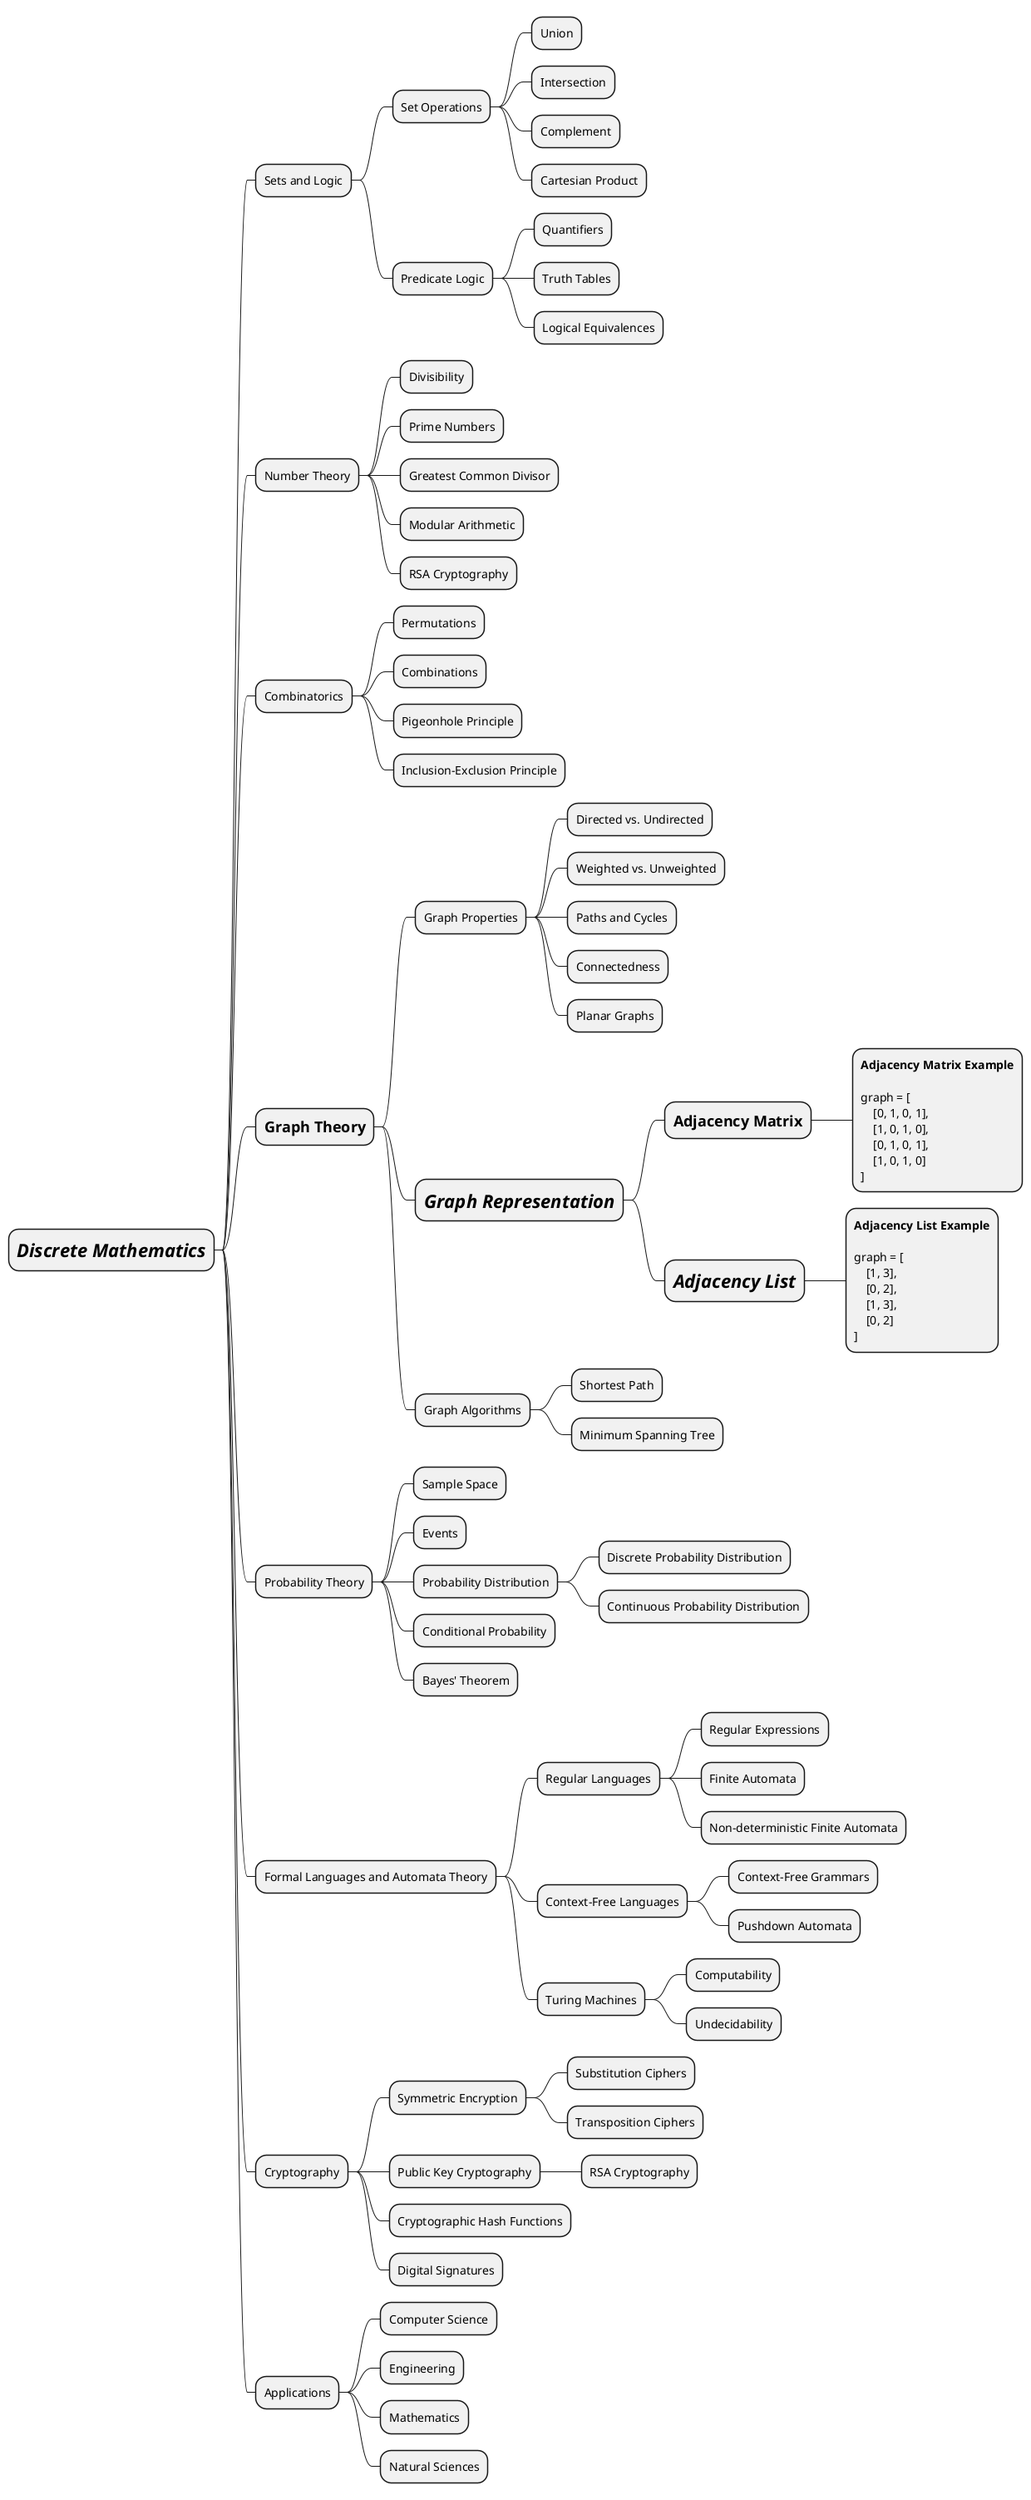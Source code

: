 @startmindmap
* =//Discrete Mathematics//
** Sets and Logic
*** Set Operations
**** Union
**** Intersection
**** Complement
**** Cartesian Product
*** Predicate Logic
**** Quantifiers
**** Truth Tables
**** Logical Equivalences
** Number Theory
*** Divisibility
*** Prime Numbers
*** Greatest Common Divisor
*** Modular Arithmetic
*** RSA Cryptography
** Combinatorics
*** Permutations
*** Combinations
*** Pigeonhole Principle
*** Inclusion-Exclusion Principle
** =Graph Theory
*** Graph Properties
**** Directed vs. Undirected
**** Weighted vs. Unweighted
**** Paths and Cycles
**** Connectedness
**** Planar Graphs
*** =//Graph Representation//
**** =Adjacency Matrix
*****:**Adjacency Matrix Example**

graph = [
    [0, 1, 0, 1],
    [1, 0, 1, 0],
    [0, 1, 0, 1],
    [1, 0, 1, 0]
];

****  =//Adjacency List//

*****:**Adjacency List Example**

graph = [
    [1, 3],
    [0, 2],
    [1, 3],
    [0, 2]
];

*** Graph Algorithms
**** Shortest Path
**** Minimum Spanning Tree
** Probability Theory
*** Sample Space
*** Events
*** Probability Distribution
**** Discrete Probability Distribution
**** Continuous Probability Distribution
*** Conditional Probability
*** Bayes' Theorem
** Formal Languages and Automata Theory
*** Regular Languages
**** Regular Expressions
**** Finite Automata
**** Non-deterministic Finite Automata
*** Context-Free Languages
**** Context-Free Grammars
**** Pushdown Automata
*** Turing Machines
**** Computability
**** Undecidability
** Cryptography
*** Symmetric Encryption
**** Substitution Ciphers
**** Transposition Ciphers
*** Public Key Cryptography
**** RSA Cryptography
*** Cryptographic Hash Functions
*** Digital Signatures
** Applications
*** Computer Science
*** Engineering
*** Mathematics
*** Natural Sciences
@endmindmap

